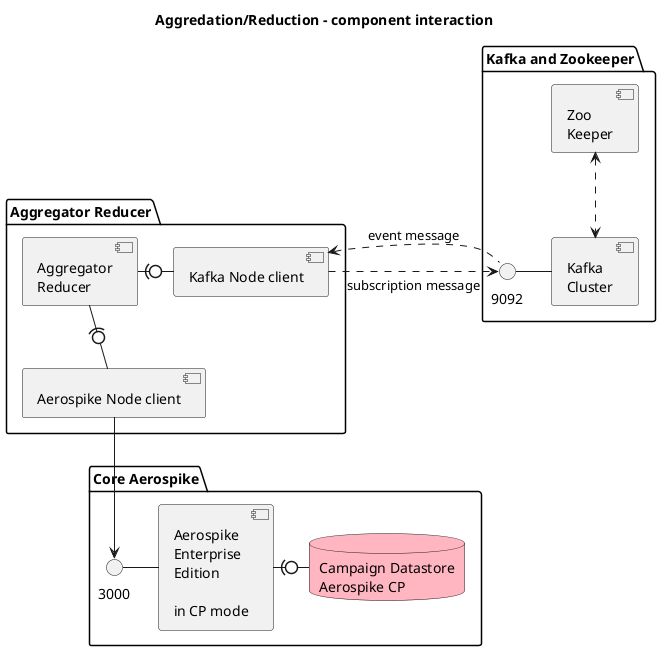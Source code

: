 @startuml
skinparam componentStyle uml2

title Aggredation/Reduction - component interaction
package "Aggregator Reducer" {
  component "Aerospike Node client" as asNode3
  component "Kafka Node client" as asNode4
  component "Aggregator\nReducer" as aggReduce
  aggReduce -d(0- asNode3
   aggReduce -r(0- asNode4
}
package "Core Aerospike" {
    () "3000" as ascSocket
    component "Aerospike\nEnterprise\nEdition\n\nin CP mode" as asCore
    ascSocket - asCore
    database "Campaign Datastore\nAerospike CP" as core #LightPink
    asCore -r(0- core
}

package "Kafka and Zookeeper" {
    () "9092" as kafClient
    component [Kafka\nCluster] as kafCluster
    kafClient - kafCluster

    component [Zoo\nKeeper] as zookeeper
}

asNode4 .r.> kafClient: subscription message
asNode4 <.r. kafClient: event message
asNode3 --> ascSocket
zookeeper <..> kafCluster



@enduml